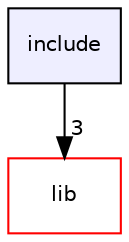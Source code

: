 digraph "/home/ismail/Schreibtisch/c23_project/include" {
  compound=true
  node [ fontsize="10", fontname="Helvetica"];
  edge [ labelfontsize="10", labelfontname="Helvetica"];
  dir_d44c64559bbebec7f509842c48db8b23 [shape=box, label="include", style="filled", fillcolor="#eeeeff", pencolor="black", URL="dir_d44c64559bbebec7f509842c48db8b23.html"];
  dir_97aefd0d527b934f1d99a682da8fe6a9 [shape=box label="lib" fillcolor="white" style="filled" color="red" URL="dir_97aefd0d527b934f1d99a682da8fe6a9.html"];
  dir_d44c64559bbebec7f509842c48db8b23->dir_97aefd0d527b934f1d99a682da8fe6a9 [headlabel="3", labeldistance=1.5 headhref="dir_000001_000007.html"];
}
